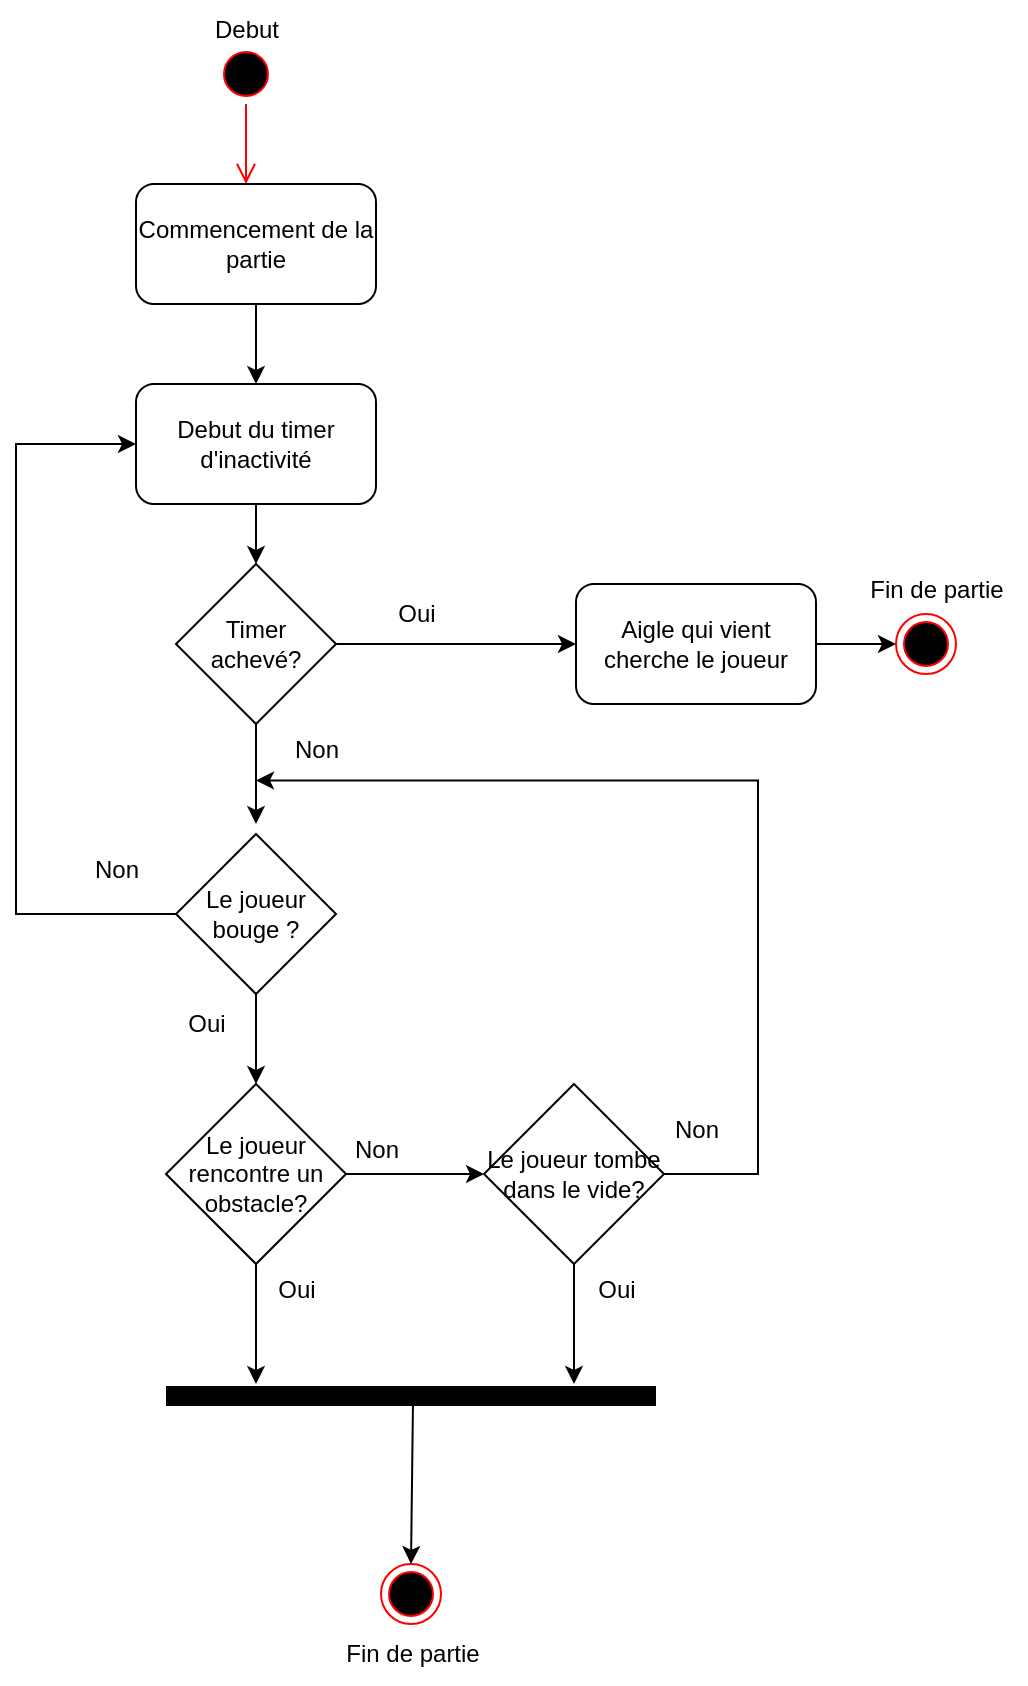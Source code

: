 <mxfile version="22.0.3" type="device">
  <diagram id="XrSPZQDVw88dwmuYX4Op" name="Page-1">
    <mxGraphModel dx="1036" dy="702" grid="1" gridSize="10" guides="1" tooltips="1" connect="1" arrows="1" fold="1" page="1" pageScale="1" pageWidth="827" pageHeight="1169" math="0" shadow="0">
      <root>
        <mxCell id="0" />
        <mxCell id="1" parent="0" />
        <mxCell id="Itm5P8J9esG6i1KJOmcf-1" value="" style="ellipse;html=1;shape=startState;fillColor=#000000;strokeColor=#ff0000;" vertex="1" parent="1">
          <mxGeometry x="280" y="150" width="30" height="30" as="geometry" />
        </mxCell>
        <mxCell id="Itm5P8J9esG6i1KJOmcf-2" value="" style="edgeStyle=orthogonalEdgeStyle;html=1;verticalAlign=bottom;endArrow=open;endSize=8;strokeColor=#ff0000;rounded=0;" edge="1" source="Itm5P8J9esG6i1KJOmcf-1" parent="1">
          <mxGeometry relative="1" as="geometry">
            <mxPoint x="295" y="220" as="targetPoint" />
          </mxGeometry>
        </mxCell>
        <mxCell id="Itm5P8J9esG6i1KJOmcf-6" style="edgeStyle=orthogonalEdgeStyle;rounded=0;orthogonalLoop=1;jettySize=auto;html=1;entryX=0.5;entryY=0;entryDx=0;entryDy=0;" edge="1" parent="1" source="Itm5P8J9esG6i1KJOmcf-3" target="Itm5P8J9esG6i1KJOmcf-4">
          <mxGeometry relative="1" as="geometry" />
        </mxCell>
        <mxCell id="Itm5P8J9esG6i1KJOmcf-3" value="Commencement de la partie" style="rounded=1;whiteSpace=wrap;html=1;" vertex="1" parent="1">
          <mxGeometry x="240" y="220" width="120" height="60" as="geometry" />
        </mxCell>
        <mxCell id="Itm5P8J9esG6i1KJOmcf-9" style="edgeStyle=orthogonalEdgeStyle;rounded=0;orthogonalLoop=1;jettySize=auto;html=1;" edge="1" parent="1" source="Itm5P8J9esG6i1KJOmcf-4" target="Itm5P8J9esG6i1KJOmcf-8">
          <mxGeometry relative="1" as="geometry" />
        </mxCell>
        <mxCell id="Itm5P8J9esG6i1KJOmcf-4" value="Debut du timer d&#39;inactivité" style="rounded=1;whiteSpace=wrap;html=1;" vertex="1" parent="1">
          <mxGeometry x="240" y="320" width="120" height="60" as="geometry" />
        </mxCell>
        <mxCell id="Itm5P8J9esG6i1KJOmcf-13" style="edgeStyle=orthogonalEdgeStyle;rounded=0;orthogonalLoop=1;jettySize=auto;html=1;" edge="1" parent="1" source="Itm5P8J9esG6i1KJOmcf-8">
          <mxGeometry relative="1" as="geometry">
            <mxPoint x="300" y="540" as="targetPoint" />
          </mxGeometry>
        </mxCell>
        <mxCell id="Itm5P8J9esG6i1KJOmcf-16" style="edgeStyle=orthogonalEdgeStyle;rounded=0;orthogonalLoop=1;jettySize=auto;html=1;" edge="1" parent="1" source="Itm5P8J9esG6i1KJOmcf-8" target="Itm5P8J9esG6i1KJOmcf-15">
          <mxGeometry relative="1" as="geometry" />
        </mxCell>
        <mxCell id="Itm5P8J9esG6i1KJOmcf-8" value="Timer achevé?" style="rhombus;whiteSpace=wrap;html=1;" vertex="1" parent="1">
          <mxGeometry x="260" y="410" width="80" height="80" as="geometry" />
        </mxCell>
        <mxCell id="Itm5P8J9esG6i1KJOmcf-14" value="Oui" style="text;html=1;align=center;verticalAlign=middle;resizable=0;points=[];autosize=1;strokeColor=none;fillColor=none;" vertex="1" parent="1">
          <mxGeometry x="360" y="420" width="40" height="30" as="geometry" />
        </mxCell>
        <mxCell id="Itm5P8J9esG6i1KJOmcf-18" style="edgeStyle=orthogonalEdgeStyle;rounded=0;orthogonalLoop=1;jettySize=auto;html=1;" edge="1" parent="1" source="Itm5P8J9esG6i1KJOmcf-15" target="Itm5P8J9esG6i1KJOmcf-17">
          <mxGeometry relative="1" as="geometry" />
        </mxCell>
        <mxCell id="Itm5P8J9esG6i1KJOmcf-15" value="Aigle qui vient cherche le joueur" style="rounded=1;whiteSpace=wrap;html=1;" vertex="1" parent="1">
          <mxGeometry x="460" y="420" width="120" height="60" as="geometry" />
        </mxCell>
        <mxCell id="Itm5P8J9esG6i1KJOmcf-17" value="" style="ellipse;html=1;shape=endState;fillColor=#000000;strokeColor=#ff0000;" vertex="1" parent="1">
          <mxGeometry x="620" y="435" width="30" height="30" as="geometry" />
        </mxCell>
        <mxCell id="Itm5P8J9esG6i1KJOmcf-19" value="Fin de partie" style="text;html=1;align=center;verticalAlign=middle;resizable=0;points=[];autosize=1;strokeColor=none;fillColor=none;" vertex="1" parent="1">
          <mxGeometry x="595" y="408" width="90" height="30" as="geometry" />
        </mxCell>
        <mxCell id="Itm5P8J9esG6i1KJOmcf-20" value="Non" style="text;html=1;align=center;verticalAlign=middle;resizable=0;points=[];autosize=1;strokeColor=none;fillColor=none;" vertex="1" parent="1">
          <mxGeometry x="305" y="488" width="50" height="30" as="geometry" />
        </mxCell>
        <mxCell id="Itm5P8J9esG6i1KJOmcf-22" style="edgeStyle=orthogonalEdgeStyle;rounded=0;orthogonalLoop=1;jettySize=auto;html=1;entryX=0;entryY=0.5;entryDx=0;entryDy=0;" edge="1" parent="1" source="Itm5P8J9esG6i1KJOmcf-21" target="Itm5P8J9esG6i1KJOmcf-4">
          <mxGeometry relative="1" as="geometry">
            <mxPoint x="210" y="460" as="targetPoint" />
            <Array as="points">
              <mxPoint x="180" y="585" />
              <mxPoint x="180" y="350" />
            </Array>
          </mxGeometry>
        </mxCell>
        <mxCell id="Itm5P8J9esG6i1KJOmcf-28" style="edgeStyle=orthogonalEdgeStyle;rounded=0;orthogonalLoop=1;jettySize=auto;html=1;" edge="1" parent="1" source="Itm5P8J9esG6i1KJOmcf-21" target="Itm5P8J9esG6i1KJOmcf-27">
          <mxGeometry relative="1" as="geometry" />
        </mxCell>
        <mxCell id="Itm5P8J9esG6i1KJOmcf-21" value="Le joueur bouge ?" style="rhombus;whiteSpace=wrap;html=1;" vertex="1" parent="1">
          <mxGeometry x="260" y="545" width="80" height="80" as="geometry" />
        </mxCell>
        <mxCell id="Itm5P8J9esG6i1KJOmcf-23" value="Non" style="text;html=1;align=center;verticalAlign=middle;resizable=0;points=[];autosize=1;strokeColor=none;fillColor=none;" vertex="1" parent="1">
          <mxGeometry x="205" y="548" width="50" height="30" as="geometry" />
        </mxCell>
        <mxCell id="Itm5P8J9esG6i1KJOmcf-31" style="edgeStyle=orthogonalEdgeStyle;rounded=0;orthogonalLoop=1;jettySize=auto;html=1;entryX=0;entryY=0.5;entryDx=0;entryDy=0;" edge="1" parent="1" source="Itm5P8J9esG6i1KJOmcf-27" target="Itm5P8J9esG6i1KJOmcf-30">
          <mxGeometry relative="1" as="geometry" />
        </mxCell>
        <mxCell id="Itm5P8J9esG6i1KJOmcf-40" style="edgeStyle=orthogonalEdgeStyle;rounded=0;orthogonalLoop=1;jettySize=auto;html=1;" edge="1" parent="1" source="Itm5P8J9esG6i1KJOmcf-27">
          <mxGeometry relative="1" as="geometry">
            <mxPoint x="300" y="820" as="targetPoint" />
          </mxGeometry>
        </mxCell>
        <mxCell id="Itm5P8J9esG6i1KJOmcf-27" value="Le joueur rencontre un obstacle?" style="rhombus;whiteSpace=wrap;html=1;" vertex="1" parent="1">
          <mxGeometry x="255" y="670" width="90" height="90" as="geometry" />
        </mxCell>
        <mxCell id="Itm5P8J9esG6i1KJOmcf-29" value="Oui" style="text;html=1;align=center;verticalAlign=middle;resizable=0;points=[];autosize=1;strokeColor=none;fillColor=none;" vertex="1" parent="1">
          <mxGeometry x="255" y="625" width="40" height="30" as="geometry" />
        </mxCell>
        <mxCell id="Itm5P8J9esG6i1KJOmcf-41" style="edgeStyle=orthogonalEdgeStyle;rounded=0;orthogonalLoop=1;jettySize=auto;html=1;" edge="1" parent="1" source="Itm5P8J9esG6i1KJOmcf-30">
          <mxGeometry relative="1" as="geometry">
            <mxPoint x="459" y="820" as="targetPoint" />
          </mxGeometry>
        </mxCell>
        <mxCell id="Itm5P8J9esG6i1KJOmcf-45" style="edgeStyle=orthogonalEdgeStyle;rounded=0;orthogonalLoop=1;jettySize=auto;html=1;entryX=-0.1;entryY=1.007;entryDx=0;entryDy=0;entryPerimeter=0;" edge="1" parent="1" source="Itm5P8J9esG6i1KJOmcf-30" target="Itm5P8J9esG6i1KJOmcf-20">
          <mxGeometry relative="1" as="geometry">
            <mxPoint x="530" y="530" as="targetPoint" />
            <Array as="points">
              <mxPoint x="551" y="715" />
              <mxPoint x="551" y="518" />
            </Array>
          </mxGeometry>
        </mxCell>
        <mxCell id="Itm5P8J9esG6i1KJOmcf-30" value="Le joueur tombe dans le vide?" style="rhombus;whiteSpace=wrap;html=1;" vertex="1" parent="1">
          <mxGeometry x="414" y="670" width="90" height="90" as="geometry" />
        </mxCell>
        <mxCell id="Itm5P8J9esG6i1KJOmcf-35" value="" style="ellipse;html=1;shape=endState;fillColor=#000000;strokeColor=#ff0000;" vertex="1" parent="1">
          <mxGeometry x="362.5" y="910" width="30" height="30" as="geometry" />
        </mxCell>
        <mxCell id="Itm5P8J9esG6i1KJOmcf-37" value="Fin de partie" style="text;html=1;align=center;verticalAlign=middle;resizable=0;points=[];autosize=1;strokeColor=none;fillColor=none;" vertex="1" parent="1">
          <mxGeometry x="332.5" y="940" width="90" height="30" as="geometry" />
        </mxCell>
        <mxCell id="Itm5P8J9esG6i1KJOmcf-39" value="" style="line;strokeWidth=10;fillColor=none;align=left;verticalAlign=middle;spacingTop=-1;spacingLeft=3;spacingRight=3;rotatable=0;labelPosition=right;points=[];portConstraint=eastwest;strokeColor=inherit;" vertex="1" parent="1">
          <mxGeometry x="255" y="822" width="245" height="8" as="geometry" />
        </mxCell>
        <mxCell id="Itm5P8J9esG6i1KJOmcf-42" value="Oui" style="text;html=1;align=center;verticalAlign=middle;resizable=0;points=[];autosize=1;strokeColor=none;fillColor=none;" vertex="1" parent="1">
          <mxGeometry x="300" y="758" width="40" height="30" as="geometry" />
        </mxCell>
        <mxCell id="Itm5P8J9esG6i1KJOmcf-43" value="Oui" style="text;html=1;align=center;verticalAlign=middle;resizable=0;points=[];autosize=1;strokeColor=none;fillColor=none;" vertex="1" parent="1">
          <mxGeometry x="460" y="758" width="40" height="30" as="geometry" />
        </mxCell>
        <mxCell id="Itm5P8J9esG6i1KJOmcf-44" value="Non" style="text;html=1;align=center;verticalAlign=middle;resizable=0;points=[];autosize=1;strokeColor=none;fillColor=none;" vertex="1" parent="1">
          <mxGeometry x="335" y="688" width="50" height="30" as="geometry" />
        </mxCell>
        <mxCell id="Itm5P8J9esG6i1KJOmcf-46" value="Non" style="text;html=1;align=center;verticalAlign=middle;resizable=0;points=[];autosize=1;strokeColor=none;fillColor=none;" vertex="1" parent="1">
          <mxGeometry x="495" y="678" width="50" height="30" as="geometry" />
        </mxCell>
        <mxCell id="Itm5P8J9esG6i1KJOmcf-48" value="" style="endArrow=classic;html=1;rounded=0;exitX=0.504;exitY=1.025;exitDx=0;exitDy=0;exitPerimeter=0;entryX=0.5;entryY=0;entryDx=0;entryDy=0;" edge="1" parent="1" source="Itm5P8J9esG6i1KJOmcf-39" target="Itm5P8J9esG6i1KJOmcf-35">
          <mxGeometry width="50" height="50" relative="1" as="geometry">
            <mxPoint x="130" y="800" as="sourcePoint" />
            <mxPoint x="180" y="750" as="targetPoint" />
          </mxGeometry>
        </mxCell>
        <mxCell id="Itm5P8J9esG6i1KJOmcf-49" value="Debut" style="text;html=1;align=center;verticalAlign=middle;resizable=0;points=[];autosize=1;strokeColor=none;fillColor=none;" vertex="1" parent="1">
          <mxGeometry x="265" y="128" width="60" height="30" as="geometry" />
        </mxCell>
      </root>
    </mxGraphModel>
  </diagram>
</mxfile>
